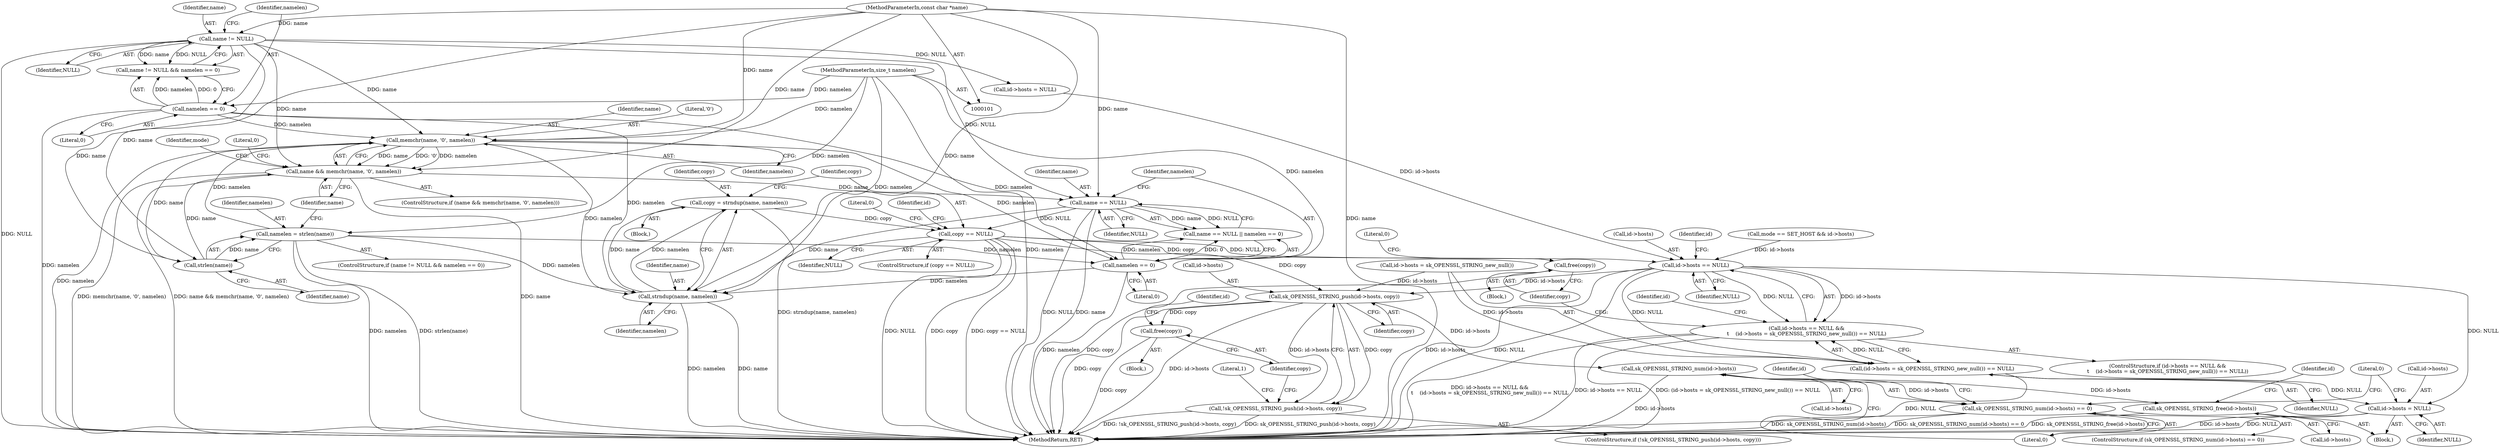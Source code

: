 digraph "0_openbsd_0654414afcce51a16d35d05060190a3ec4618d42@API" {
"1000163" [label="(Call,copy == NULL)"];
"1000157" [label="(Call,copy = strndup(name, namelen))"];
"1000159" [label="(Call,strndup(name, namelen))"];
"1000149" [label="(Call,name == NULL)"];
"1000121" [label="(Call,name && memchr(name, '\0', namelen))"];
"1000118" [label="(Call,strlen(name))"];
"1000110" [label="(Call,name != NULL)"];
"1000104" [label="(MethodParameterIn,const char *name)"];
"1000123" [label="(Call,memchr(name, '\0', namelen))"];
"1000116" [label="(Call,namelen = strlen(name))"];
"1000105" [label="(MethodParameterIn,size_t namelen)"];
"1000113" [label="(Call,namelen == 0)"];
"1000152" [label="(Call,namelen == 0)"];
"1000170" [label="(Call,id->hosts == NULL)"];
"1000169" [label="(Call,id->hosts == NULL &&\n\t    (id->hosts = sk_OPENSSL_STRING_new_null()) == NULL)"];
"1000175" [label="(Call,(id->hosts = sk_OPENSSL_STRING_new_null()) == NULL)"];
"1000209" [label="(Call,id->hosts = NULL)"];
"1000189" [label="(Call,sk_OPENSSL_STRING_push(id->hosts, copy))"];
"1000188" [label="(Call,!sk_OPENSSL_STRING_push(id->hosts, copy))"];
"1000195" [label="(Call,free(copy))"];
"1000199" [label="(Call,sk_OPENSSL_STRING_num(id->hosts))"];
"1000198" [label="(Call,sk_OPENSSL_STRING_num(id->hosts) == 0)"];
"1000205" [label="(Call,sk_OPENSSL_STRING_free(id->hosts))"];
"1000183" [label="(Call,free(copy))"];
"1000205" [label="(Call,sk_OPENSSL_STRING_free(id->hosts))"];
"1000154" [label="(Literal,0)"];
"1000128" [label="(Literal,0)"];
"1000168" [label="(ControlStructure,if (id->hosts == NULL &&\n\t    (id->hosts = sk_OPENSSL_STRING_new_null()) == NULL))"];
"1000142" [label="(Call,id->hosts = NULL)"];
"1000201" [label="(Identifier,id)"];
"1000189" [label="(Call,sk_OPENSSL_STRING_push(id->hosts, copy))"];
"1000148" [label="(Call,name == NULL || namelen == 0)"];
"1000195" [label="(Call,free(copy))"];
"1000190" [label="(Call,id->hosts)"];
"1000217" [label="(Literal,1)"];
"1000110" [label="(Call,name != NULL)"];
"1000112" [label="(Identifier,NULL)"];
"1000175" [label="(Call,(id->hosts = sk_OPENSSL_STRING_new_null()) == NULL)"];
"1000193" [label="(Identifier,copy)"];
"1000176" [label="(Call,id->hosts = sk_OPENSSL_STRING_new_null())"];
"1000119" [label="(Identifier,name)"];
"1000149" [label="(Call,name == NULL)"];
"1000163" [label="(Call,copy == NULL)"];
"1000109" [label="(Call,name != NULL && namelen == 0)"];
"1000117" [label="(Identifier,namelen)"];
"1000196" [label="(Identifier,copy)"];
"1000203" [label="(Literal,0)"];
"1000122" [label="(Identifier,name)"];
"1000169" [label="(Call,id->hosts == NULL &&\n\t    (id->hosts = sk_OPENSSL_STRING_new_null()) == NULL)"];
"1000211" [label="(Identifier,id)"];
"1000113" [label="(Call,namelen == 0)"];
"1000218" [label="(MethodReturn,RET)"];
"1000120" [label="(ControlStructure,if (name && memchr(name, '\0', namelen)))"];
"1000174" [label="(Identifier,NULL)"];
"1000170" [label="(Call,id->hosts == NULL)"];
"1000108" [label="(ControlStructure,if (name != NULL && namelen == 0))"];
"1000171" [label="(Call,id->hosts)"];
"1000152" [label="(Call,namelen == 0)"];
"1000159" [label="(Call,strndup(name, namelen))"];
"1000206" [label="(Call,id->hosts)"];
"1000162" [label="(ControlStructure,if (copy == NULL))"];
"1000209" [label="(Call,id->hosts = NULL)"];
"1000187" [label="(ControlStructure,if (!sk_OPENSSL_STRING_push(id->hosts, copy)))"];
"1000178" [label="(Identifier,id)"];
"1000200" [label="(Call,id->hosts)"];
"1000181" [label="(Identifier,NULL)"];
"1000213" [label="(Identifier,NULL)"];
"1000161" [label="(Identifier,namelen)"];
"1000151" [label="(Identifier,NULL)"];
"1000125" [label="(Literal,'\0')"];
"1000186" [label="(Literal,0)"];
"1000104" [label="(MethodParameterIn,const char *name)"];
"1000153" [label="(Identifier,namelen)"];
"1000204" [label="(Block,)"];
"1000150" [label="(Identifier,name)"];
"1000160" [label="(Identifier,name)"];
"1000116" [label="(Call,namelen = strlen(name))"];
"1000182" [label="(Block,)"];
"1000164" [label="(Identifier,copy)"];
"1000132" [label="(Identifier,mode)"];
"1000118" [label="(Call,strlen(name))"];
"1000165" [label="(Identifier,NULL)"];
"1000215" [label="(Literal,0)"];
"1000115" [label="(Literal,0)"];
"1000199" [label="(Call,sk_OPENSSL_STRING_num(id->hosts))"];
"1000207" [label="(Identifier,id)"];
"1000198" [label="(Call,sk_OPENSSL_STRING_num(id->hosts) == 0)"];
"1000121" [label="(Call,name && memchr(name, '\0', namelen))"];
"1000114" [label="(Identifier,namelen)"];
"1000106" [label="(Block,)"];
"1000105" [label="(MethodParameterIn,size_t namelen)"];
"1000194" [label="(Block,)"];
"1000158" [label="(Identifier,copy)"];
"1000123" [label="(Call,memchr(name, '\0', namelen))"];
"1000184" [label="(Identifier,copy)"];
"1000191" [label="(Identifier,id)"];
"1000130" [label="(Call,mode == SET_HOST && id->hosts)"];
"1000124" [label="(Identifier,name)"];
"1000126" [label="(Identifier,namelen)"];
"1000167" [label="(Literal,0)"];
"1000157" [label="(Call,copy = strndup(name, namelen))"];
"1000183" [label="(Call,free(copy))"];
"1000210" [label="(Call,id->hosts)"];
"1000111" [label="(Identifier,name)"];
"1000188" [label="(Call,!sk_OPENSSL_STRING_push(id->hosts, copy))"];
"1000197" [label="(ControlStructure,if (sk_OPENSSL_STRING_num(id->hosts) == 0))"];
"1000172" [label="(Identifier,id)"];
"1000163" -> "1000162"  [label="AST: "];
"1000163" -> "1000165"  [label="CFG: "];
"1000164" -> "1000163"  [label="AST: "];
"1000165" -> "1000163"  [label="AST: "];
"1000167" -> "1000163"  [label="CFG: "];
"1000172" -> "1000163"  [label="CFG: "];
"1000163" -> "1000218"  [label="DDG: copy"];
"1000163" -> "1000218"  [label="DDG: copy == NULL"];
"1000163" -> "1000218"  [label="DDG: NULL"];
"1000157" -> "1000163"  [label="DDG: copy"];
"1000149" -> "1000163"  [label="DDG: NULL"];
"1000163" -> "1000170"  [label="DDG: NULL"];
"1000163" -> "1000183"  [label="DDG: copy"];
"1000163" -> "1000189"  [label="DDG: copy"];
"1000157" -> "1000106"  [label="AST: "];
"1000157" -> "1000159"  [label="CFG: "];
"1000158" -> "1000157"  [label="AST: "];
"1000159" -> "1000157"  [label="AST: "];
"1000164" -> "1000157"  [label="CFG: "];
"1000157" -> "1000218"  [label="DDG: strndup(name, namelen)"];
"1000159" -> "1000157"  [label="DDG: name"];
"1000159" -> "1000157"  [label="DDG: namelen"];
"1000159" -> "1000161"  [label="CFG: "];
"1000160" -> "1000159"  [label="AST: "];
"1000161" -> "1000159"  [label="AST: "];
"1000159" -> "1000218"  [label="DDG: name"];
"1000159" -> "1000218"  [label="DDG: namelen"];
"1000149" -> "1000159"  [label="DDG: name"];
"1000104" -> "1000159"  [label="DDG: name"];
"1000116" -> "1000159"  [label="DDG: namelen"];
"1000123" -> "1000159"  [label="DDG: namelen"];
"1000113" -> "1000159"  [label="DDG: namelen"];
"1000152" -> "1000159"  [label="DDG: namelen"];
"1000105" -> "1000159"  [label="DDG: namelen"];
"1000149" -> "1000148"  [label="AST: "];
"1000149" -> "1000151"  [label="CFG: "];
"1000150" -> "1000149"  [label="AST: "];
"1000151" -> "1000149"  [label="AST: "];
"1000153" -> "1000149"  [label="CFG: "];
"1000148" -> "1000149"  [label="CFG: "];
"1000149" -> "1000218"  [label="DDG: NULL"];
"1000149" -> "1000218"  [label="DDG: name"];
"1000149" -> "1000148"  [label="DDG: name"];
"1000149" -> "1000148"  [label="DDG: NULL"];
"1000121" -> "1000149"  [label="DDG: name"];
"1000104" -> "1000149"  [label="DDG: name"];
"1000110" -> "1000149"  [label="DDG: NULL"];
"1000121" -> "1000120"  [label="AST: "];
"1000121" -> "1000122"  [label="CFG: "];
"1000121" -> "1000123"  [label="CFG: "];
"1000122" -> "1000121"  [label="AST: "];
"1000123" -> "1000121"  [label="AST: "];
"1000128" -> "1000121"  [label="CFG: "];
"1000132" -> "1000121"  [label="CFG: "];
"1000121" -> "1000218"  [label="DDG: memchr(name, '\0', namelen)"];
"1000121" -> "1000218"  [label="DDG: name && memchr(name, '\0', namelen)"];
"1000121" -> "1000218"  [label="DDG: name"];
"1000118" -> "1000121"  [label="DDG: name"];
"1000110" -> "1000121"  [label="DDG: name"];
"1000123" -> "1000121"  [label="DDG: name"];
"1000123" -> "1000121"  [label="DDG: '\0'"];
"1000123" -> "1000121"  [label="DDG: namelen"];
"1000104" -> "1000121"  [label="DDG: name"];
"1000118" -> "1000116"  [label="AST: "];
"1000118" -> "1000119"  [label="CFG: "];
"1000119" -> "1000118"  [label="AST: "];
"1000116" -> "1000118"  [label="CFG: "];
"1000118" -> "1000116"  [label="DDG: name"];
"1000110" -> "1000118"  [label="DDG: name"];
"1000104" -> "1000118"  [label="DDG: name"];
"1000118" -> "1000123"  [label="DDG: name"];
"1000110" -> "1000109"  [label="AST: "];
"1000110" -> "1000112"  [label="CFG: "];
"1000111" -> "1000110"  [label="AST: "];
"1000112" -> "1000110"  [label="AST: "];
"1000114" -> "1000110"  [label="CFG: "];
"1000109" -> "1000110"  [label="CFG: "];
"1000110" -> "1000218"  [label="DDG: NULL"];
"1000110" -> "1000109"  [label="DDG: name"];
"1000110" -> "1000109"  [label="DDG: NULL"];
"1000104" -> "1000110"  [label="DDG: name"];
"1000110" -> "1000123"  [label="DDG: name"];
"1000110" -> "1000142"  [label="DDG: NULL"];
"1000104" -> "1000101"  [label="AST: "];
"1000104" -> "1000218"  [label="DDG: name"];
"1000104" -> "1000123"  [label="DDG: name"];
"1000123" -> "1000126"  [label="CFG: "];
"1000124" -> "1000123"  [label="AST: "];
"1000125" -> "1000123"  [label="AST: "];
"1000126" -> "1000123"  [label="AST: "];
"1000123" -> "1000218"  [label="DDG: namelen"];
"1000116" -> "1000123"  [label="DDG: namelen"];
"1000113" -> "1000123"  [label="DDG: namelen"];
"1000105" -> "1000123"  [label="DDG: namelen"];
"1000123" -> "1000152"  [label="DDG: namelen"];
"1000116" -> "1000108"  [label="AST: "];
"1000117" -> "1000116"  [label="AST: "];
"1000122" -> "1000116"  [label="CFG: "];
"1000116" -> "1000218"  [label="DDG: strlen(name)"];
"1000116" -> "1000218"  [label="DDG: namelen"];
"1000105" -> "1000116"  [label="DDG: namelen"];
"1000116" -> "1000152"  [label="DDG: namelen"];
"1000105" -> "1000101"  [label="AST: "];
"1000105" -> "1000218"  [label="DDG: namelen"];
"1000105" -> "1000113"  [label="DDG: namelen"];
"1000105" -> "1000152"  [label="DDG: namelen"];
"1000113" -> "1000109"  [label="AST: "];
"1000113" -> "1000115"  [label="CFG: "];
"1000114" -> "1000113"  [label="AST: "];
"1000115" -> "1000113"  [label="AST: "];
"1000109" -> "1000113"  [label="CFG: "];
"1000113" -> "1000218"  [label="DDG: namelen"];
"1000113" -> "1000109"  [label="DDG: namelen"];
"1000113" -> "1000109"  [label="DDG: 0"];
"1000113" -> "1000152"  [label="DDG: namelen"];
"1000152" -> "1000148"  [label="AST: "];
"1000152" -> "1000154"  [label="CFG: "];
"1000153" -> "1000152"  [label="AST: "];
"1000154" -> "1000152"  [label="AST: "];
"1000148" -> "1000152"  [label="CFG: "];
"1000152" -> "1000218"  [label="DDG: namelen"];
"1000152" -> "1000148"  [label="DDG: namelen"];
"1000152" -> "1000148"  [label="DDG: 0"];
"1000170" -> "1000169"  [label="AST: "];
"1000170" -> "1000174"  [label="CFG: "];
"1000171" -> "1000170"  [label="AST: "];
"1000174" -> "1000170"  [label="AST: "];
"1000178" -> "1000170"  [label="CFG: "];
"1000169" -> "1000170"  [label="CFG: "];
"1000170" -> "1000218"  [label="DDG: id->hosts"];
"1000170" -> "1000218"  [label="DDG: NULL"];
"1000170" -> "1000169"  [label="DDG: id->hosts"];
"1000170" -> "1000169"  [label="DDG: NULL"];
"1000130" -> "1000170"  [label="DDG: id->hosts"];
"1000142" -> "1000170"  [label="DDG: id->hosts"];
"1000170" -> "1000175"  [label="DDG: NULL"];
"1000170" -> "1000189"  [label="DDG: id->hosts"];
"1000170" -> "1000209"  [label="DDG: NULL"];
"1000169" -> "1000168"  [label="AST: "];
"1000169" -> "1000175"  [label="CFG: "];
"1000175" -> "1000169"  [label="AST: "];
"1000184" -> "1000169"  [label="CFG: "];
"1000191" -> "1000169"  [label="CFG: "];
"1000169" -> "1000218"  [label="DDG: id->hosts == NULL &&\n\t    (id->hosts = sk_OPENSSL_STRING_new_null()) == NULL"];
"1000169" -> "1000218"  [label="DDG: id->hosts == NULL"];
"1000169" -> "1000218"  [label="DDG: (id->hosts = sk_OPENSSL_STRING_new_null()) == NULL"];
"1000175" -> "1000169"  [label="DDG: NULL"];
"1000175" -> "1000181"  [label="CFG: "];
"1000176" -> "1000175"  [label="AST: "];
"1000181" -> "1000175"  [label="AST: "];
"1000175" -> "1000218"  [label="DDG: NULL"];
"1000176" -> "1000175"  [label="DDG: id->hosts"];
"1000175" -> "1000209"  [label="DDG: NULL"];
"1000209" -> "1000204"  [label="AST: "];
"1000209" -> "1000213"  [label="CFG: "];
"1000210" -> "1000209"  [label="AST: "];
"1000213" -> "1000209"  [label="AST: "];
"1000215" -> "1000209"  [label="CFG: "];
"1000209" -> "1000218"  [label="DDG: id->hosts"];
"1000209" -> "1000218"  [label="DDG: NULL"];
"1000189" -> "1000188"  [label="AST: "];
"1000189" -> "1000193"  [label="CFG: "];
"1000190" -> "1000189"  [label="AST: "];
"1000193" -> "1000189"  [label="AST: "];
"1000188" -> "1000189"  [label="CFG: "];
"1000189" -> "1000218"  [label="DDG: id->hosts"];
"1000189" -> "1000218"  [label="DDG: copy"];
"1000189" -> "1000188"  [label="DDG: id->hosts"];
"1000189" -> "1000188"  [label="DDG: copy"];
"1000176" -> "1000189"  [label="DDG: id->hosts"];
"1000189" -> "1000195"  [label="DDG: copy"];
"1000189" -> "1000199"  [label="DDG: id->hosts"];
"1000188" -> "1000187"  [label="AST: "];
"1000196" -> "1000188"  [label="CFG: "];
"1000217" -> "1000188"  [label="CFG: "];
"1000188" -> "1000218"  [label="DDG: !sk_OPENSSL_STRING_push(id->hosts, copy)"];
"1000188" -> "1000218"  [label="DDG: sk_OPENSSL_STRING_push(id->hosts, copy)"];
"1000195" -> "1000194"  [label="AST: "];
"1000195" -> "1000196"  [label="CFG: "];
"1000196" -> "1000195"  [label="AST: "];
"1000201" -> "1000195"  [label="CFG: "];
"1000195" -> "1000218"  [label="DDG: copy"];
"1000199" -> "1000198"  [label="AST: "];
"1000199" -> "1000200"  [label="CFG: "];
"1000200" -> "1000199"  [label="AST: "];
"1000203" -> "1000199"  [label="CFG: "];
"1000199" -> "1000218"  [label="DDG: id->hosts"];
"1000199" -> "1000198"  [label="DDG: id->hosts"];
"1000199" -> "1000205"  [label="DDG: id->hosts"];
"1000198" -> "1000197"  [label="AST: "];
"1000198" -> "1000203"  [label="CFG: "];
"1000203" -> "1000198"  [label="AST: "];
"1000207" -> "1000198"  [label="CFG: "];
"1000215" -> "1000198"  [label="CFG: "];
"1000198" -> "1000218"  [label="DDG: sk_OPENSSL_STRING_num(id->hosts)"];
"1000198" -> "1000218"  [label="DDG: sk_OPENSSL_STRING_num(id->hosts) == 0"];
"1000205" -> "1000204"  [label="AST: "];
"1000205" -> "1000206"  [label="CFG: "];
"1000206" -> "1000205"  [label="AST: "];
"1000211" -> "1000205"  [label="CFG: "];
"1000205" -> "1000218"  [label="DDG: sk_OPENSSL_STRING_free(id->hosts)"];
"1000183" -> "1000182"  [label="AST: "];
"1000183" -> "1000184"  [label="CFG: "];
"1000184" -> "1000183"  [label="AST: "];
"1000186" -> "1000183"  [label="CFG: "];
"1000183" -> "1000218"  [label="DDG: copy"];
}
